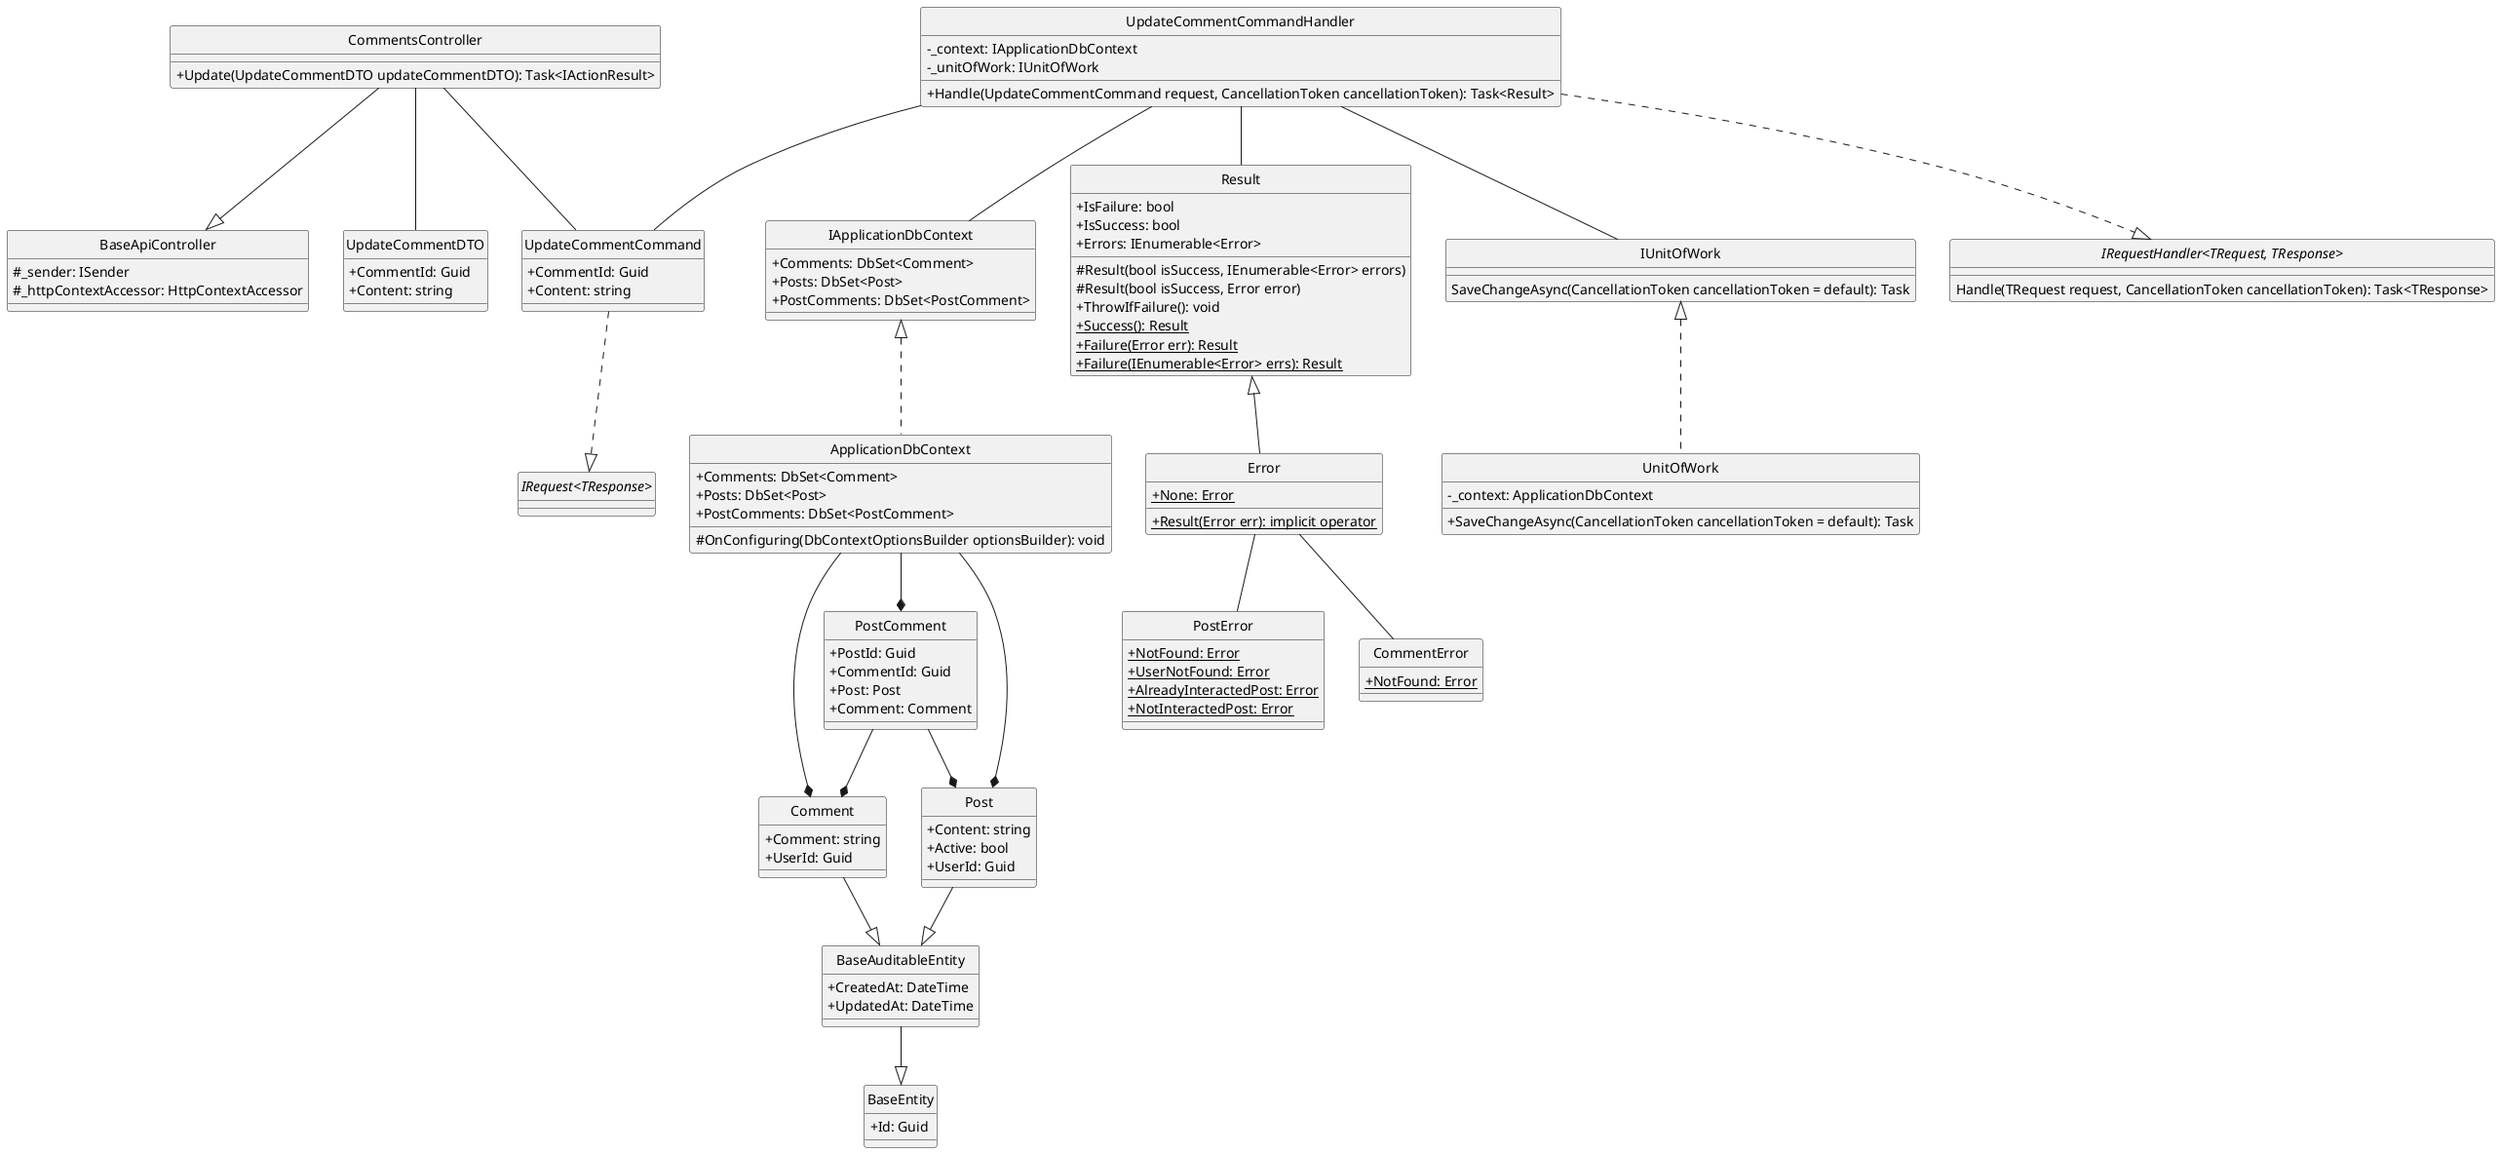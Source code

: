 @startuml updateComment
hide circle
skinparam classAttributeIconSize 0

class BaseApiController {
    #_sender: ISender 
    #_httpContextAccessor: HttpContextAccessor 
}

class CommentsController {
    +Update(UpdateCommentDTO updateCommentDTO): Task<IActionResult>
}

class UpdateCommentCommand {
    +CommentId: Guid 
    +Content: string
}

class UpdateCommentCommandHandler {
    -_context: IApplicationDbContext
    -_unitOfWork: IUnitOfWork 
    +Handle(UpdateCommentCommand request, CancellationToken cancellationToken): Task<Result>
}

class IApplicationDbContext {
    +Comments: DbSet<Comment> 
    +Posts: DbSet<Post> 
    +PostComments: DbSet<PostComment> 
}

class ApplicationDbContext {
    +Comments: DbSet<Comment> 
    +Posts: DbSet<Post> 
    +PostComments: DbSet<PostComment> 
    #OnConfiguring(DbContextOptionsBuilder optionsBuilder): void 
}

class Result {
    +IsFailure: bool 
    +IsSuccess: bool 
    +Errors: IEnumerable<Error>
    #Result(bool isSuccess, IEnumerable<Error> errors)
    #Result(bool isSuccess, Error error)
    +ThrowIfFailure(): void 
    +{static} Success(): Result 
    +{static} Failure(Error err): Result
    +{static} Failure(IEnumerable<Error> errs): Result
}

class Error {
    +{static} None: Error
    +{static} Result(Error err): implicit operator
}

class IUnitOfWork {
    SaveChangeAsync(CancellationToken cancellationToken = default): Task
}

class UnitOfWork {
    -_context: ApplicationDbContext
    +SaveChangeAsync(CancellationToken cancellationToken = default): Task
}

class PostError {
    +{static} NotFound: Error
    +{static} UserNotFound: Error
    +{static} AlreadyInteractedPost: Error
    +{static} NotInteractedPost: Error
}

class CommentError {
    +{static} NotFound: Error
}

class UpdateCommentDTO {
    +CommentId: Guid
    +Content: string
}

class BaseEntity {
    +Id: Guid
}

class BaseAuditableEntity{
    +CreatedAt: DateTime
    +UpdatedAt: DateTime
}

class Comment {
    +Comment: string
    +UserId: Guid
}

class PostComment {
    +PostId: Guid
    +CommentId: Guid
    +Post: Post
    +Comment: Comment
}

class Post {
    +Content: string
    +Active: bool
    +UserId: Guid
}

interface "IRequest<TResponse>"
interface "IRequestHandler<TRequest, TResponse>"{
    Handle(TRequest request, CancellationToken cancellationToken): Task<TResponse>
}

'==== Update Comment ====
'API Layer
CommentsController --|> BaseApiController
CommentsController -- UpdateCommentCommand
CommentsController -- UpdateCommentDTO
'Application Layer
UpdateCommentCommand ..|> "IRequest<TResponse>"
UpdateCommentCommandHandler ..|> "IRequestHandler<TRequest, TResponse>"
UpdateCommentCommandHandler -- UpdateCommentCommand
UpdateCommentCommandHandler -- Result
UpdateCommentCommandHandler -- IUnitOfWork
UpdateCommentCommandHandler -- IApplicationDbContext
'Domain Layer
Result <|-- Error
Error -- PostError
Error -- CommentError
Comment --|> BaseAuditableEntity
Post --|> BaseAuditableEntity
BaseAuditableEntity --|> BaseEntity
PostComment --* Post
PostComment --* Comment
'Infrastructure Layer
IUnitOfWork <|.. UnitOfWork
IApplicationDbContext <|.. ApplicationDbContext
ApplicationDbContext --* Comment
ApplicationDbContext --* PostComment
ApplicationDbContext --* Post
@enduml